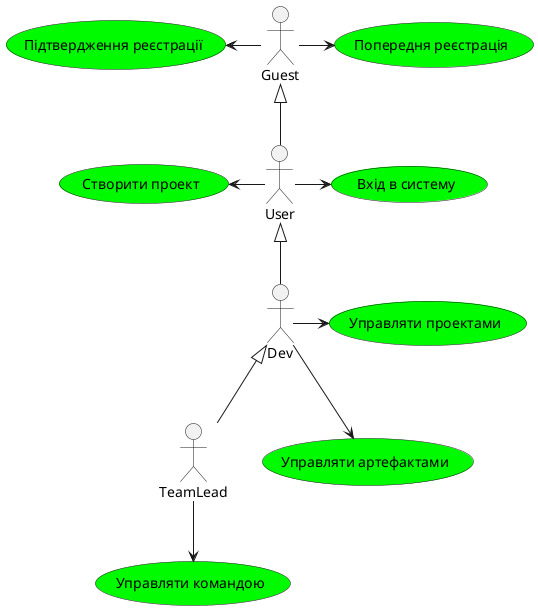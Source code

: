 @startuml

    actor TeamLead
    actor Dev
    actor Guest
    actor User
    
    

usecase "Попередня реєстрація" as UC_12 #00fa00
usecase "Підтвердження реєстрації" as UC_13 #00fa00

usecase "Вхід в систему" as UC_14 #00fa00
usecase "Створити проект" as UC_15 #00fa00

usecase "Управляти проектами" as UC_16 #00fa00
usecase "Управляти командою" as UC_17 #00fa00
usecase "Управляти артефактами" as UC_18 #00fa00

TeamLead -u-|> Dev
TeamLead --> UC_17


Dev --r-> UC_16
Dev --> UC_18

Dev -u-|> User
User -u-|> Guest
User -> UC_14
User -l-> UC_15

Guest -> UC_12
Guest -l-> UC_13

@enduml
